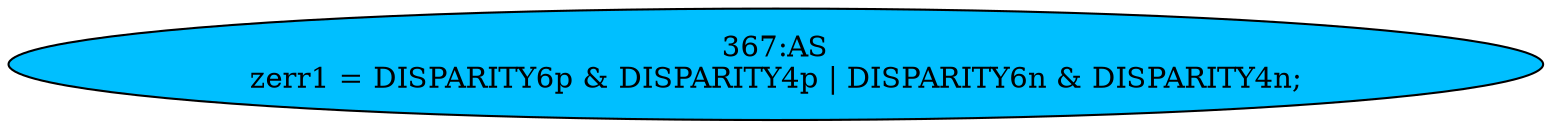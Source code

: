 strict digraph "" {
	node [label="\N"];
	"367:AS"	 [ast="<pyverilog.vparser.ast.Assign object at 0x7f14ceee0a50>",
		def_var="['zerr1']",
		fillcolor=deepskyblue,
		label="367:AS
zerr1 = DISPARITY6p & DISPARITY4p | DISPARITY6n & DISPARITY4n;",
		statements="[]",
		style=filled,
		typ=Assign,
		use_var="['DISPARITY6p', 'DISPARITY4p', 'DISPARITY6n', 'DISPARITY4n']"];
}
